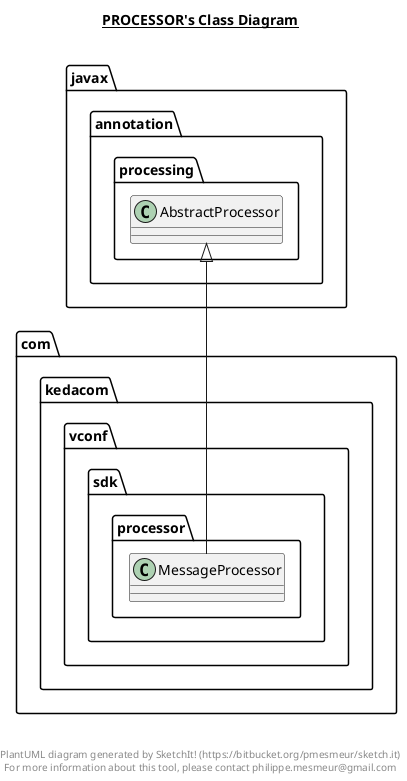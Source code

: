 @startuml

title __PROCESSOR's Class Diagram__\n

  namespace com.kedacom.vconf.sdk.processor {
    class com.kedacom.vconf.sdk.processor.MessageProcessor {
    }
  }
  

  com.kedacom.vconf.sdk.processor.MessageProcessor -up-|> javax.annotation.processing.AbstractProcessor


right footer


PlantUML diagram generated by SketchIt! (https://bitbucket.org/pmesmeur/sketch.it)
For more information about this tool, please contact philippe.mesmeur@gmail.com
endfooter

@enduml
